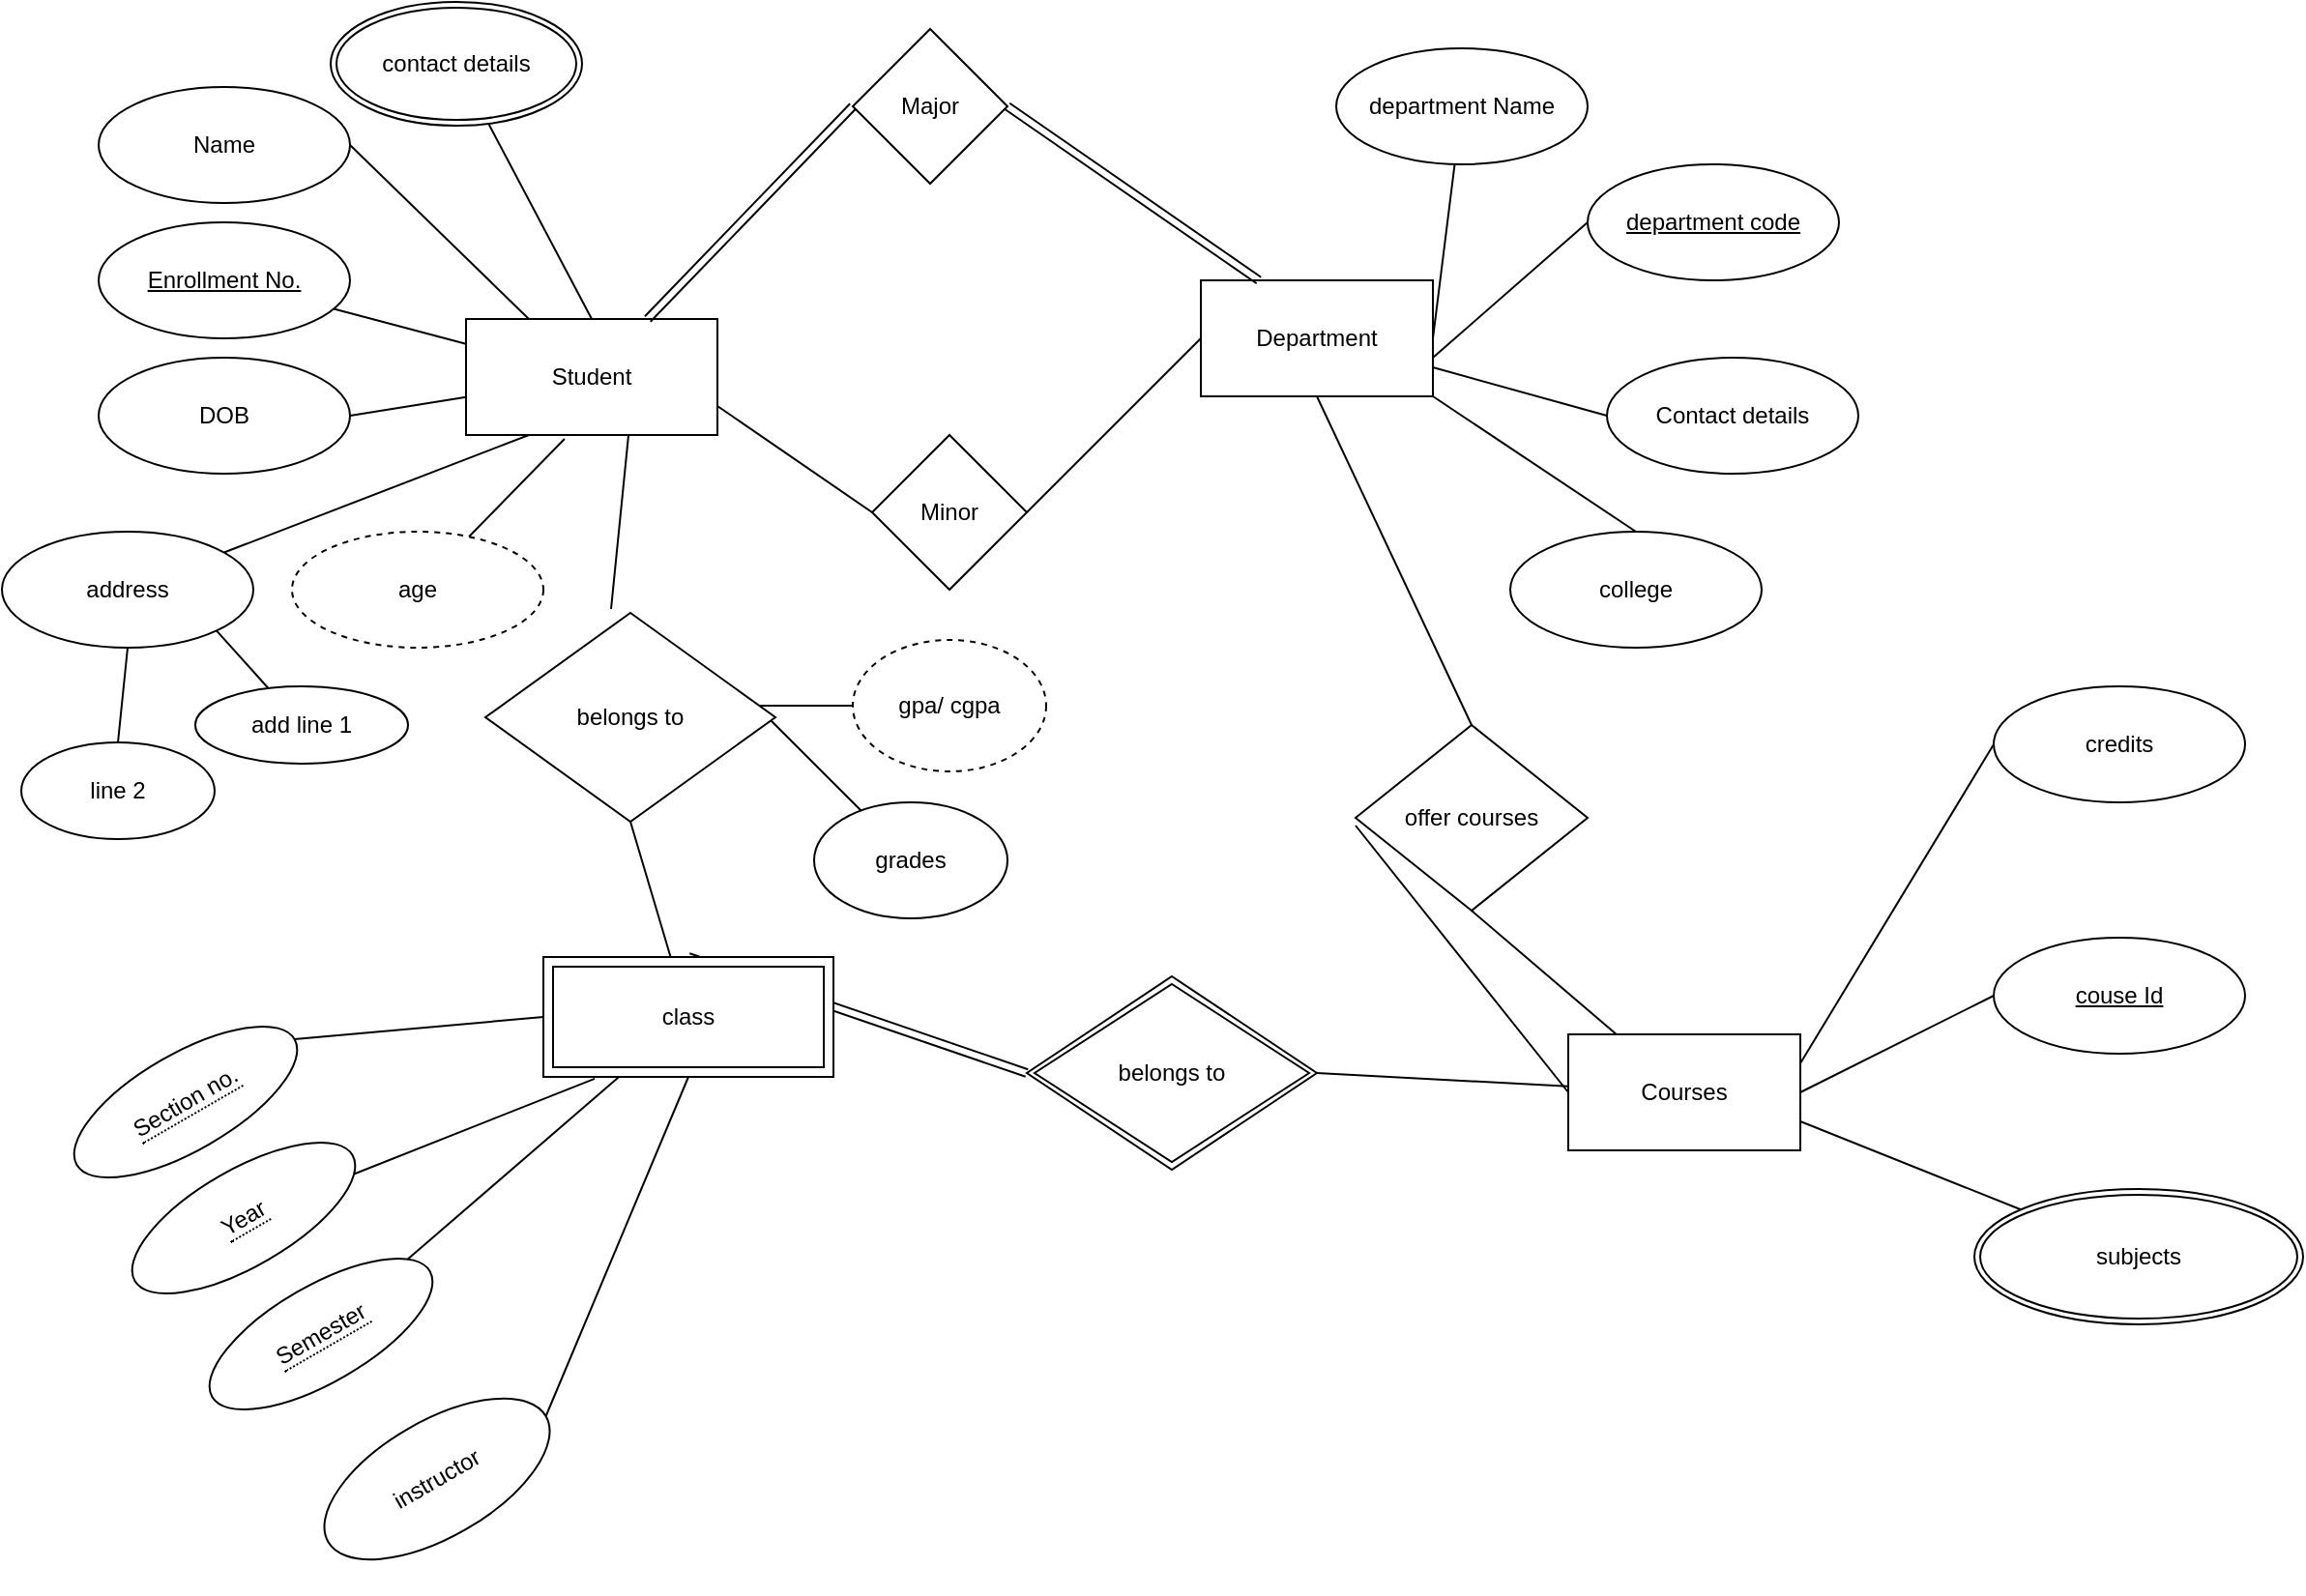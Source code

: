 <mxfile version="14.5.1" type="github">
  <diagram id="R2lEEEUBdFMjLlhIrx00" name="Page-1">
    <mxGraphModel dx="2747" dy="838" grid="1" gridSize="10" guides="1" tooltips="1" connect="1" arrows="1" fold="1" page="1" pageScale="1" pageWidth="1169" pageHeight="827" math="0" shadow="0" extFonts="Permanent Marker^https://fonts.googleapis.com/css?family=Permanent+Marker">
      <root>
        <mxCell id="0" />
        <mxCell id="1" parent="0" />
        <mxCell id="jALLhM-oPaZFguHTRYFe-25" style="rounded=0;orthogonalLoop=1;jettySize=auto;html=1;endArrow=none;endFill=0;entryX=0;entryY=0.5;entryDx=0;entryDy=0;exitX=1;exitY=0.75;exitDx=0;exitDy=0;" edge="1" parent="1" source="jALLhM-oPaZFguHTRYFe-2" target="jALLhM-oPaZFguHTRYFe-24">
          <mxGeometry relative="1" as="geometry" />
        </mxCell>
        <mxCell id="jALLhM-oPaZFguHTRYFe-42" style="edgeStyle=none;rounded=0;orthogonalLoop=1;jettySize=auto;html=1;exitX=0.5;exitY=0;exitDx=0;exitDy=0;entryX=0.628;entryY=0.984;entryDx=0;entryDy=0;endArrow=none;endFill=0;strokeColor=#000000;entryPerimeter=0;" edge="1" parent="1" source="jALLhM-oPaZFguHTRYFe-2" target="jALLhM-oPaZFguHTRYFe-89">
          <mxGeometry relative="1" as="geometry">
            <mxPoint x="245" y="80" as="targetPoint" />
          </mxGeometry>
        </mxCell>
        <mxCell id="jALLhM-oPaZFguHTRYFe-2" value="Student" style="rounded=0;whiteSpace=wrap;html=1;" vertex="1" parent="1">
          <mxGeometry x="230" y="170" width="130" height="60" as="geometry" />
        </mxCell>
        <mxCell id="jALLhM-oPaZFguHTRYFe-17" style="rounded=0;orthogonalLoop=1;jettySize=auto;html=1;exitX=1;exitY=0.5;exitDx=0;exitDy=0;entryX=0.25;entryY=0;entryDx=0;entryDy=0;endArrow=none;endFill=0;" edge="1" parent="1" source="jALLhM-oPaZFguHTRYFe-3" target="jALLhM-oPaZFguHTRYFe-2">
          <mxGeometry relative="1" as="geometry" />
        </mxCell>
        <mxCell id="jALLhM-oPaZFguHTRYFe-3" value="Name" style="ellipse;whiteSpace=wrap;html=1;" vertex="1" parent="1">
          <mxGeometry x="40" y="50" width="130" height="60" as="geometry" />
        </mxCell>
        <mxCell id="jALLhM-oPaZFguHTRYFe-12" style="rounded=0;orthogonalLoop=1;jettySize=auto;html=1;endArrow=none;endFill=0;" edge="1" parent="1" source="jALLhM-oPaZFguHTRYFe-4" target="jALLhM-oPaZFguHTRYFe-2">
          <mxGeometry relative="1" as="geometry" />
        </mxCell>
        <mxCell id="jALLhM-oPaZFguHTRYFe-4" value="&lt;u&gt;Enrollment No.&lt;/u&gt;" style="ellipse;whiteSpace=wrap;html=1;" vertex="1" parent="1">
          <mxGeometry x="40" y="120" width="130" height="60" as="geometry" />
        </mxCell>
        <mxCell id="jALLhM-oPaZFguHTRYFe-14" style="rounded=0;orthogonalLoop=1;jettySize=auto;html=1;exitX=1;exitY=0.5;exitDx=0;exitDy=0;endArrow=none;endFill=0;" edge="1" parent="1" source="jALLhM-oPaZFguHTRYFe-5" target="jALLhM-oPaZFguHTRYFe-2">
          <mxGeometry relative="1" as="geometry" />
        </mxCell>
        <mxCell id="jALLhM-oPaZFguHTRYFe-5" value="DOB" style="ellipse;whiteSpace=wrap;html=1;" vertex="1" parent="1">
          <mxGeometry x="40" y="190" width="130" height="60" as="geometry" />
        </mxCell>
        <mxCell id="jALLhM-oPaZFguHTRYFe-15" style="rounded=0;orthogonalLoop=1;jettySize=auto;html=1;entryX=0.392;entryY=1.033;entryDx=0;entryDy=0;endArrow=none;endFill=0;entryPerimeter=0;" edge="1" parent="1" source="jALLhM-oPaZFguHTRYFe-7" target="jALLhM-oPaZFguHTRYFe-2">
          <mxGeometry relative="1" as="geometry" />
        </mxCell>
        <mxCell id="jALLhM-oPaZFguHTRYFe-7" value="age" style="ellipse;whiteSpace=wrap;html=1;dashed=1;" vertex="1" parent="1">
          <mxGeometry x="140" y="280" width="130" height="60" as="geometry" />
        </mxCell>
        <mxCell id="jALLhM-oPaZFguHTRYFe-34" style="edgeStyle=none;rounded=0;orthogonalLoop=1;jettySize=auto;html=1;exitX=1;exitY=0.5;exitDx=0;exitDy=0;endArrow=none;endFill=0;strokeColor=#000000;" edge="1" parent="1" source="jALLhM-oPaZFguHTRYFe-18" target="jALLhM-oPaZFguHTRYFe-30">
          <mxGeometry relative="1" as="geometry" />
        </mxCell>
        <mxCell id="jALLhM-oPaZFguHTRYFe-40" style="edgeStyle=none;rounded=0;orthogonalLoop=1;jettySize=auto;html=1;exitX=0.5;exitY=1;exitDx=0;exitDy=0;entryX=0.5;entryY=0;entryDx=0;entryDy=0;endArrow=none;endFill=0;strokeColor=#000000;" edge="1" parent="1" source="jALLhM-oPaZFguHTRYFe-18" target="jALLhM-oPaZFguHTRYFe-39">
          <mxGeometry relative="1" as="geometry" />
        </mxCell>
        <mxCell id="jALLhM-oPaZFguHTRYFe-18" value="Department" style="rounded=0;whiteSpace=wrap;html=1;" vertex="1" parent="1">
          <mxGeometry x="610" y="150" width="120" height="60" as="geometry" />
        </mxCell>
        <mxCell id="jALLhM-oPaZFguHTRYFe-19" value="Major" style="rhombus;whiteSpace=wrap;html=1;" vertex="1" parent="1">
          <mxGeometry x="430" y="20" width="80" height="80" as="geometry" />
        </mxCell>
        <mxCell id="jALLhM-oPaZFguHTRYFe-22" value="" style="shape=link;html=1;entryX=0;entryY=0.5;entryDx=0;entryDy=0;" edge="1" parent="1" source="jALLhM-oPaZFguHTRYFe-2" target="jALLhM-oPaZFguHTRYFe-19">
          <mxGeometry width="100" relative="1" as="geometry">
            <mxPoint x="360" y="180" as="sourcePoint" />
            <mxPoint x="470" y="220" as="targetPoint" />
            <Array as="points" />
          </mxGeometry>
        </mxCell>
        <mxCell id="jALLhM-oPaZFguHTRYFe-23" value="" style="shape=link;html=1;exitX=0.25;exitY=0;exitDx=0;exitDy=0;entryX=1;entryY=0.5;entryDx=0;entryDy=0;" edge="1" parent="1" source="jALLhM-oPaZFguHTRYFe-18" target="jALLhM-oPaZFguHTRYFe-19">
          <mxGeometry width="100" relative="1" as="geometry">
            <mxPoint x="370" y="190" as="sourcePoint" />
            <mxPoint x="410" y="130" as="targetPoint" />
            <Array as="points" />
          </mxGeometry>
        </mxCell>
        <mxCell id="jALLhM-oPaZFguHTRYFe-26" style="rounded=0;orthogonalLoop=1;jettySize=auto;html=1;exitX=1;exitY=0.5;exitDx=0;exitDy=0;entryX=0;entryY=0.5;entryDx=0;entryDy=0;endArrow=none;endFill=0;" edge="1" parent="1" source="jALLhM-oPaZFguHTRYFe-24" target="jALLhM-oPaZFguHTRYFe-18">
          <mxGeometry relative="1" as="geometry" />
        </mxCell>
        <mxCell id="jALLhM-oPaZFguHTRYFe-24" value="Minor" style="rhombus;whiteSpace=wrap;html=1;" vertex="1" parent="1">
          <mxGeometry x="440" y="230" width="80" height="80" as="geometry" />
        </mxCell>
        <mxCell id="jALLhM-oPaZFguHTRYFe-29" style="edgeStyle=none;rounded=0;orthogonalLoop=1;jettySize=auto;html=1;entryX=0.25;entryY=1;entryDx=0;entryDy=0;endArrow=none;endFill=0;strokeColor=#000000;" edge="1" parent="1" source="jALLhM-oPaZFguHTRYFe-28" target="jALLhM-oPaZFguHTRYFe-2">
          <mxGeometry relative="1" as="geometry" />
        </mxCell>
        <mxCell id="jALLhM-oPaZFguHTRYFe-97" style="edgeStyle=none;rounded=0;orthogonalLoop=1;jettySize=auto;html=1;exitX=0.5;exitY=1;exitDx=0;exitDy=0;entryX=0.5;entryY=0;entryDx=0;entryDy=0;endArrow=none;endFill=0;strokeColor=#000000;" edge="1" parent="1" source="jALLhM-oPaZFguHTRYFe-28" target="jALLhM-oPaZFguHTRYFe-91">
          <mxGeometry relative="1" as="geometry" />
        </mxCell>
        <mxCell id="jALLhM-oPaZFguHTRYFe-98" style="edgeStyle=none;rounded=0;orthogonalLoop=1;jettySize=auto;html=1;exitX=1;exitY=1;exitDx=0;exitDy=0;endArrow=none;endFill=0;strokeColor=#000000;" edge="1" parent="1" source="jALLhM-oPaZFguHTRYFe-28" target="jALLhM-oPaZFguHTRYFe-92">
          <mxGeometry relative="1" as="geometry" />
        </mxCell>
        <mxCell id="jALLhM-oPaZFguHTRYFe-28" value="address" style="ellipse;whiteSpace=wrap;html=1;" vertex="1" parent="1">
          <mxGeometry x="-10" y="280" width="130" height="60" as="geometry" />
        </mxCell>
        <mxCell id="jALLhM-oPaZFguHTRYFe-30" value="department Name" style="ellipse;whiteSpace=wrap;html=1;" vertex="1" parent="1">
          <mxGeometry x="680" y="30" width="130" height="60" as="geometry" />
        </mxCell>
        <mxCell id="jALLhM-oPaZFguHTRYFe-36" style="edgeStyle=none;rounded=0;orthogonalLoop=1;jettySize=auto;html=1;exitX=0;exitY=0.5;exitDx=0;exitDy=0;endArrow=none;endFill=0;strokeColor=#000000;entryX=1;entryY=0.75;entryDx=0;entryDy=0;" edge="1" parent="1" source="jALLhM-oPaZFguHTRYFe-31" target="jALLhM-oPaZFguHTRYFe-18">
          <mxGeometry relative="1" as="geometry">
            <mxPoint x="720" y="190" as="targetPoint" />
          </mxGeometry>
        </mxCell>
        <mxCell id="jALLhM-oPaZFguHTRYFe-31" value="Contact details" style="ellipse;whiteSpace=wrap;html=1;" vertex="1" parent="1">
          <mxGeometry x="820" y="190" width="130" height="60" as="geometry" />
        </mxCell>
        <mxCell id="jALLhM-oPaZFguHTRYFe-35" style="edgeStyle=none;rounded=0;orthogonalLoop=1;jettySize=auto;html=1;exitX=0;exitY=0.5;exitDx=0;exitDy=0;endArrow=none;endFill=0;strokeColor=#000000;" edge="1" parent="1" source="jALLhM-oPaZFguHTRYFe-32">
          <mxGeometry relative="1" as="geometry">
            <mxPoint x="730" y="190" as="targetPoint" />
          </mxGeometry>
        </mxCell>
        <mxCell id="jALLhM-oPaZFguHTRYFe-32" value="&lt;u&gt;department code&lt;br&gt;&lt;/u&gt;" style="ellipse;whiteSpace=wrap;html=1;" vertex="1" parent="1">
          <mxGeometry x="810" y="90" width="130" height="60" as="geometry" />
        </mxCell>
        <mxCell id="jALLhM-oPaZFguHTRYFe-38" style="edgeStyle=none;rounded=0;orthogonalLoop=1;jettySize=auto;html=1;exitX=0.5;exitY=0;exitDx=0;exitDy=0;entryX=1;entryY=1;entryDx=0;entryDy=0;endArrow=none;endFill=0;strokeColor=#000000;" edge="1" parent="1" source="jALLhM-oPaZFguHTRYFe-37" target="jALLhM-oPaZFguHTRYFe-18">
          <mxGeometry relative="1" as="geometry" />
        </mxCell>
        <mxCell id="jALLhM-oPaZFguHTRYFe-37" value="college" style="ellipse;whiteSpace=wrap;html=1;" vertex="1" parent="1">
          <mxGeometry x="770" y="280" width="130" height="60" as="geometry" />
        </mxCell>
        <mxCell id="jALLhM-oPaZFguHTRYFe-44" style="edgeStyle=none;rounded=0;orthogonalLoop=1;jettySize=auto;html=1;exitX=0.5;exitY=1;exitDx=0;exitDy=0;endArrow=none;endFill=0;strokeColor=#000000;" edge="1" parent="1" source="jALLhM-oPaZFguHTRYFe-39" target="jALLhM-oPaZFguHTRYFe-43">
          <mxGeometry relative="1" as="geometry" />
        </mxCell>
        <mxCell id="jALLhM-oPaZFguHTRYFe-39" value="offer courses" style="rhombus;whiteSpace=wrap;html=1;" vertex="1" parent="1">
          <mxGeometry x="690" y="380" width="120" height="96" as="geometry" />
        </mxCell>
        <mxCell id="jALLhM-oPaZFguHTRYFe-43" value="Courses" style="rounded=0;whiteSpace=wrap;html=1;" vertex="1" parent="1">
          <mxGeometry x="800" y="540" width="120" height="60" as="geometry" />
        </mxCell>
        <mxCell id="jALLhM-oPaZFguHTRYFe-52" style="edgeStyle=none;rounded=0;orthogonalLoop=1;jettySize=auto;html=1;exitX=0;exitY=0.5;exitDx=0;exitDy=0;entryX=1;entryY=0.25;entryDx=0;entryDy=0;endArrow=none;endFill=0;strokeColor=#000000;" edge="1" parent="1" source="jALLhM-oPaZFguHTRYFe-46" target="jALLhM-oPaZFguHTRYFe-43">
          <mxGeometry relative="1" as="geometry" />
        </mxCell>
        <mxCell id="jALLhM-oPaZFguHTRYFe-46" value="credits" style="ellipse;whiteSpace=wrap;html=1;" vertex="1" parent="1">
          <mxGeometry x="1020" y="360" width="130" height="60" as="geometry" />
        </mxCell>
        <mxCell id="jALLhM-oPaZFguHTRYFe-51" style="edgeStyle=none;rounded=0;orthogonalLoop=1;jettySize=auto;html=1;entryX=1;entryY=0.75;entryDx=0;entryDy=0;endArrow=none;endFill=0;strokeColor=#000000;" edge="1" parent="1" source="jALLhM-oPaZFguHTRYFe-101" target="jALLhM-oPaZFguHTRYFe-43">
          <mxGeometry relative="1" as="geometry">
            <mxPoint x="1010" y="650" as="sourcePoint" />
          </mxGeometry>
        </mxCell>
        <mxCell id="jALLhM-oPaZFguHTRYFe-50" style="edgeStyle=none;rounded=0;orthogonalLoop=1;jettySize=auto;html=1;exitX=0;exitY=0.5;exitDx=0;exitDy=0;entryX=1;entryY=0.5;entryDx=0;entryDy=0;endArrow=none;endFill=0;strokeColor=#000000;" edge="1" parent="1" source="jALLhM-oPaZFguHTRYFe-48" target="jALLhM-oPaZFguHTRYFe-43">
          <mxGeometry relative="1" as="geometry" />
        </mxCell>
        <mxCell id="jALLhM-oPaZFguHTRYFe-48" value="&lt;u&gt;couse Id&lt;br&gt;&lt;/u&gt;" style="ellipse;whiteSpace=wrap;html=1;" vertex="1" parent="1">
          <mxGeometry x="1020" y="490" width="130" height="60" as="geometry" />
        </mxCell>
        <mxCell id="jALLhM-oPaZFguHTRYFe-49" style="edgeStyle=none;rounded=0;orthogonalLoop=1;jettySize=auto;html=1;exitX=0.5;exitY=1;exitDx=0;exitDy=0;endArrow=none;endFill=0;strokeColor=#000000;" edge="1" parent="1">
          <mxGeometry relative="1" as="geometry">
            <mxPoint x="1075" y="680" as="sourcePoint" />
            <mxPoint x="1075" y="680" as="targetPoint" />
          </mxGeometry>
        </mxCell>
        <mxCell id="jALLhM-oPaZFguHTRYFe-62" style="edgeStyle=none;shape=link;rounded=0;orthogonalLoop=1;jettySize=auto;html=1;exitX=0.5;exitY=0;exitDx=0;exitDy=0;entryX=0;entryY=0.5;entryDx=0;entryDy=0;endArrow=none;endFill=0;strokeColor=#000000;" edge="1" parent="1" source="jALLhM-oPaZFguHTRYFe-57" target="jALLhM-oPaZFguHTRYFe-106">
          <mxGeometry relative="1" as="geometry">
            <mxPoint x="305" y="420" as="targetPoint" />
          </mxGeometry>
        </mxCell>
        <mxCell id="jALLhM-oPaZFguHTRYFe-57" value="class" style="shape=ext;margin=3;double=1;whiteSpace=wrap;html=1;align=center;" vertex="1" parent="1">
          <mxGeometry x="270" y="500" width="150" height="62" as="geometry" />
        </mxCell>
        <mxCell id="jALLhM-oPaZFguHTRYFe-95" style="edgeStyle=none;rounded=0;orthogonalLoop=1;jettySize=auto;html=1;exitX=0.5;exitY=0;exitDx=0;exitDy=0;entryX=0.646;entryY=1.006;entryDx=0;entryDy=0;entryPerimeter=0;endArrow=none;endFill=0;strokeColor=#000000;" edge="1" parent="1" target="jALLhM-oPaZFguHTRYFe-2">
          <mxGeometry relative="1" as="geometry">
            <mxPoint x="305" y="320" as="sourcePoint" />
          </mxGeometry>
        </mxCell>
        <mxCell id="jALLhM-oPaZFguHTRYFe-102" style="edgeStyle=none;rounded=0;orthogonalLoop=1;jettySize=auto;html=1;exitX=1;exitY=0.5;exitDx=0;exitDy=0;endArrow=none;endFill=0;strokeColor=#000000;" edge="1" parent="1" target="jALLhM-oPaZFguHTRYFe-75">
          <mxGeometry relative="1" as="geometry">
            <mxPoint x="380" y="370" as="sourcePoint" />
          </mxGeometry>
        </mxCell>
        <mxCell id="jALLhM-oPaZFguHTRYFe-68" style="edgeStyle=none;rounded=0;orthogonalLoop=1;jettySize=auto;html=1;endArrow=none;endFill=0;strokeColor=#000000;" edge="1" parent="1" source="jALLhM-oPaZFguHTRYFe-85" target="jALLhM-oPaZFguHTRYFe-57">
          <mxGeometry relative="1" as="geometry">
            <mxPoint x="260" y="668" as="sourcePoint" />
          </mxGeometry>
        </mxCell>
        <mxCell id="jALLhM-oPaZFguHTRYFe-69" style="edgeStyle=none;rounded=0;orthogonalLoop=1;jettySize=auto;html=1;entryX=0.177;entryY=1.015;entryDx=0;entryDy=0;entryPerimeter=0;endArrow=none;endFill=0;strokeColor=#000000;" edge="1" parent="1" source="jALLhM-oPaZFguHTRYFe-93" target="jALLhM-oPaZFguHTRYFe-57">
          <mxGeometry relative="1" as="geometry">
            <mxPoint x="181.292" y="597.5" as="sourcePoint" />
          </mxGeometry>
        </mxCell>
        <mxCell id="jALLhM-oPaZFguHTRYFe-70" style="edgeStyle=none;rounded=0;orthogonalLoop=1;jettySize=auto;html=1;exitX=1;exitY=0.5;exitDx=0;exitDy=0;entryX=0;entryY=0.5;entryDx=0;entryDy=0;endArrow=none;endFill=0;strokeColor=#000000;" edge="1" parent="1" source="jALLhM-oPaZFguHTRYFe-94" target="jALLhM-oPaZFguHTRYFe-57">
          <mxGeometry relative="1" as="geometry">
            <mxPoint x="196.08" y="527.769" as="sourcePoint" />
          </mxGeometry>
        </mxCell>
        <mxCell id="jALLhM-oPaZFguHTRYFe-67" style="edgeStyle=none;rounded=0;orthogonalLoop=1;jettySize=auto;html=1;exitX=1;exitY=0.5;exitDx=0;exitDy=0;entryX=0.5;entryY=1;entryDx=0;entryDy=0;endArrow=none;endFill=0;strokeColor=#000000;" edge="1" parent="1" source="jALLhM-oPaZFguHTRYFe-66" target="jALLhM-oPaZFguHTRYFe-57">
          <mxGeometry relative="1" as="geometry" />
        </mxCell>
        <mxCell id="jALLhM-oPaZFguHTRYFe-66" value="&lt;div&gt;instructor&lt;/div&gt;" style="ellipse;whiteSpace=wrap;html=1;rotation=-30;" vertex="1" parent="1">
          <mxGeometry x="150" y="740" width="130" height="60" as="geometry" />
        </mxCell>
        <mxCell id="jALLhM-oPaZFguHTRYFe-103" style="edgeStyle=none;rounded=0;orthogonalLoop=1;jettySize=auto;html=1;exitX=0;exitY=0.5;exitDx=0;exitDy=0;endArrow=none;endFill=0;strokeColor=#000000;" edge="1" parent="1" source="jALLhM-oPaZFguHTRYFe-73">
          <mxGeometry relative="1" as="geometry">
            <mxPoint x="380" y="370" as="targetPoint" />
          </mxGeometry>
        </mxCell>
        <mxCell id="jALLhM-oPaZFguHTRYFe-73" value="gpa/ cgpa" style="ellipse;whiteSpace=wrap;html=1;dashed=1;" vertex="1" parent="1">
          <mxGeometry x="430" y="336" width="100" height="68" as="geometry" />
        </mxCell>
        <mxCell id="jALLhM-oPaZFguHTRYFe-75" value="grades" style="ellipse;whiteSpace=wrap;html=1;" vertex="1" parent="1">
          <mxGeometry x="410" y="420" width="100" height="60" as="geometry" />
        </mxCell>
        <object label="&lt;span style=&quot;border-bottom: 1px dotted&quot;&gt;Semester&lt;/span&gt;" id="jALLhM-oPaZFguHTRYFe-85">
          <mxCell style="ellipse;whiteSpace=wrap;html=1;align=center;rotation=-30;" vertex="1" parent="1">
            <mxGeometry x="90" y="670" width="130" height="50" as="geometry" />
          </mxCell>
        </object>
        <mxCell id="jALLhM-oPaZFguHTRYFe-89" value="contact details" style="ellipse;shape=doubleEllipse;margin=3;whiteSpace=wrap;html=1;align=center;" vertex="1" parent="1">
          <mxGeometry x="160" y="6" width="130" height="64" as="geometry" />
        </mxCell>
        <mxCell id="jALLhM-oPaZFguHTRYFe-91" value="line 2" style="ellipse;whiteSpace=wrap;html=1;" vertex="1" parent="1">
          <mxGeometry y="389" width="100" height="50" as="geometry" />
        </mxCell>
        <mxCell id="jALLhM-oPaZFguHTRYFe-92" value="add line 1" style="ellipse;whiteSpace=wrap;html=1;" vertex="1" parent="1">
          <mxGeometry x="90" y="360" width="110" height="40" as="geometry" />
        </mxCell>
        <object label="&lt;span style=&quot;border-bottom: 1px dotted&quot;&gt;Year&lt;/span&gt;" id="jALLhM-oPaZFguHTRYFe-93">
          <mxCell style="ellipse;whiteSpace=wrap;html=1;align=center;rotation=-30;" vertex="1" parent="1">
            <mxGeometry x="50" y="610" width="130" height="50" as="geometry" />
          </mxCell>
        </object>
        <object label="&lt;span style=&quot;border-bottom: 1px dotted&quot;&gt;Section no.&lt;br&gt;&lt;/span&gt;" id="jALLhM-oPaZFguHTRYFe-94">
          <mxCell style="ellipse;whiteSpace=wrap;html=1;align=center;rotation=-30;" vertex="1" parent="1">
            <mxGeometry x="20" y="550" width="130" height="50" as="geometry" />
          </mxCell>
        </object>
        <mxCell id="jALLhM-oPaZFguHTRYFe-101" value="subjects" style="ellipse;shape=doubleEllipse;margin=3;whiteSpace=wrap;html=1;align=center;" vertex="1" parent="1">
          <mxGeometry x="1010" y="620" width="170" height="70" as="geometry" />
        </mxCell>
        <mxCell id="jALLhM-oPaZFguHTRYFe-105" style="edgeStyle=none;rounded=0;orthogonalLoop=1;jettySize=auto;html=1;exitX=1;exitY=0.5;exitDx=0;exitDy=0;entryX=0;entryY=0.5;entryDx=0;entryDy=0;endArrow=none;endFill=0;strokeColor=#000000;" edge="1" parent="1" target="jALLhM-oPaZFguHTRYFe-43">
          <mxGeometry relative="1" as="geometry">
            <mxPoint x="690" y="432" as="sourcePoint" />
          </mxGeometry>
        </mxCell>
        <mxCell id="jALLhM-oPaZFguHTRYFe-109" style="edgeStyle=none;rounded=0;orthogonalLoop=1;jettySize=auto;html=1;exitX=1;exitY=0.5;exitDx=0;exitDy=0;endArrow=none;endFill=0;strokeColor=#000000;" edge="1" parent="1" source="jALLhM-oPaZFguHTRYFe-106" target="jALLhM-oPaZFguHTRYFe-43">
          <mxGeometry relative="1" as="geometry" />
        </mxCell>
        <mxCell id="jALLhM-oPaZFguHTRYFe-106" value="belongs to" style="shape=rhombus;double=1;perimeter=rhombusPerimeter;whiteSpace=wrap;html=1;align=center;" vertex="1" parent="1">
          <mxGeometry x="520" y="510" width="150" height="100" as="geometry" />
        </mxCell>
        <mxCell id="jALLhM-oPaZFguHTRYFe-108" style="edgeStyle=none;rounded=0;orthogonalLoop=1;jettySize=auto;html=1;exitX=0.5;exitY=1;exitDx=0;exitDy=0;endArrow=none;endFill=0;strokeColor=#000000;" edge="1" parent="1" source="jALLhM-oPaZFguHTRYFe-107" target="jALLhM-oPaZFguHTRYFe-57">
          <mxGeometry relative="1" as="geometry" />
        </mxCell>
        <mxCell id="jALLhM-oPaZFguHTRYFe-107" value="belongs to" style="rhombus;whiteSpace=wrap;html=1;" vertex="1" parent="1">
          <mxGeometry x="240" y="322" width="150" height="108" as="geometry" />
        </mxCell>
      </root>
    </mxGraphModel>
  </diagram>
</mxfile>
